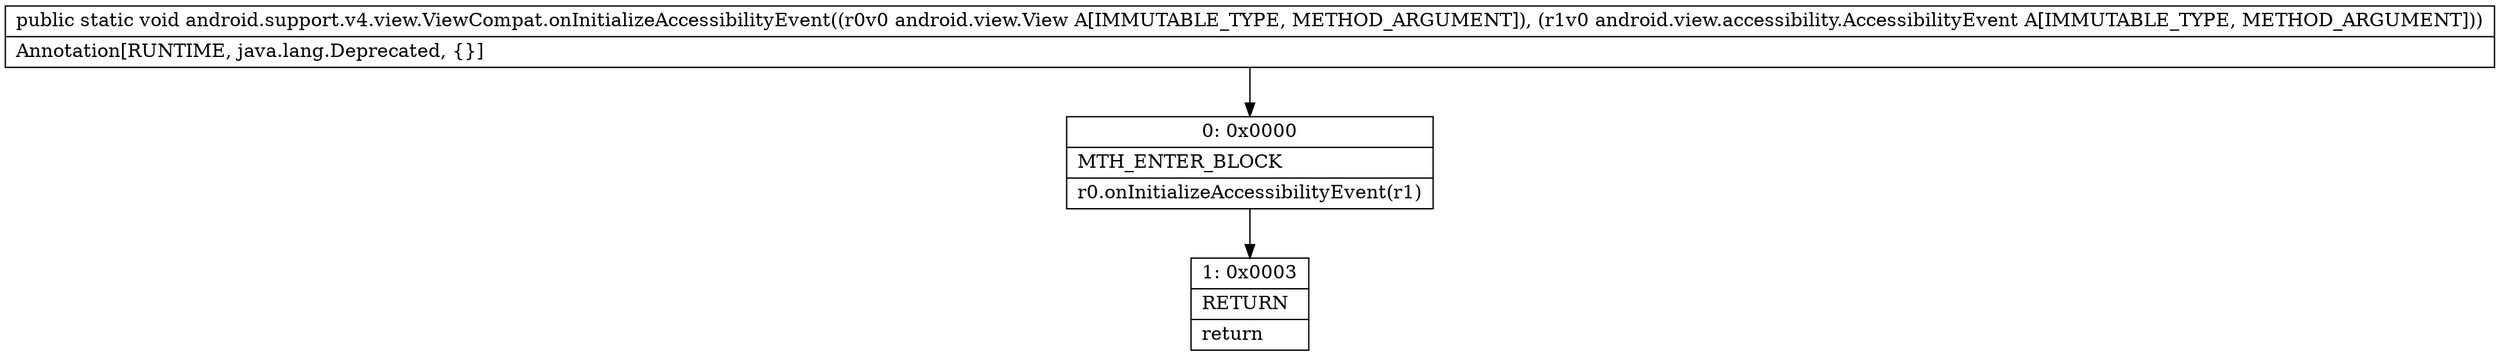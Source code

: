 digraph "CFG forandroid.support.v4.view.ViewCompat.onInitializeAccessibilityEvent(Landroid\/view\/View;Landroid\/view\/accessibility\/AccessibilityEvent;)V" {
Node_0 [shape=record,label="{0\:\ 0x0000|MTH_ENTER_BLOCK\l|r0.onInitializeAccessibilityEvent(r1)\l}"];
Node_1 [shape=record,label="{1\:\ 0x0003|RETURN\l|return\l}"];
MethodNode[shape=record,label="{public static void android.support.v4.view.ViewCompat.onInitializeAccessibilityEvent((r0v0 android.view.View A[IMMUTABLE_TYPE, METHOD_ARGUMENT]), (r1v0 android.view.accessibility.AccessibilityEvent A[IMMUTABLE_TYPE, METHOD_ARGUMENT]))  | Annotation[RUNTIME, java.lang.Deprecated, \{\}]\l}"];
MethodNode -> Node_0;
Node_0 -> Node_1;
}

